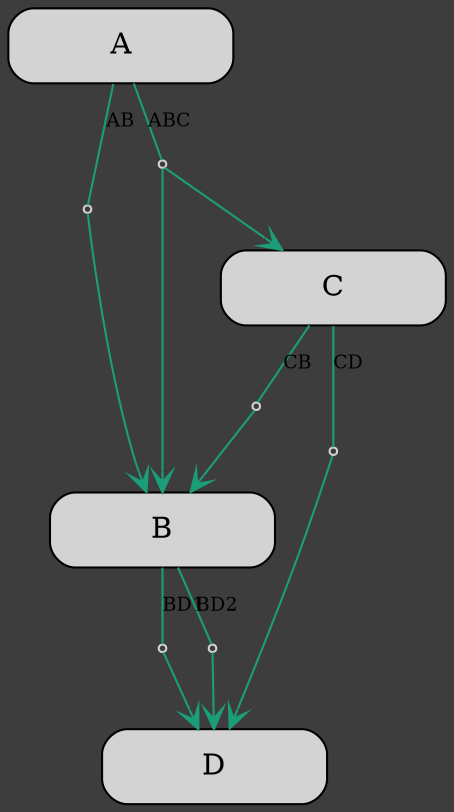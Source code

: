 digraph G {
    overlap = scale;
    splines = true;
    bgcolor = gray24;
    subgraph {
        node [shape = box; width = 1.5; style = "rounded,filled"; fillcolor = lightgray;];
        A;
        B;
        C;
        D;
    }
    node [shape = point; fillcolor = gray24; color = lightgray; labelfloat = true;];
    edge [arrowhead = vee; fontsize = 9; fontcolor = lightgray; labelfloat = true; color = 1; colorscheme = dark28;];
    ab -> B;
    ac -> {B C};
    cb -> B;
    cd -> D;
    bd1 -> D;
    bd2 -> D;
    
    edge [arrowhead = none; fontcolor = lightgray; colorscheme = dark28;];
    A -> ab [label = "AB";];
    A -> ac [label = "ABC";];
    C -> cb [label = "CB";];
    C -> cd [label = "CD";];
    B -> bd1 [label = "BD1";];
    B -> bd2 [label = "BD2";];
}